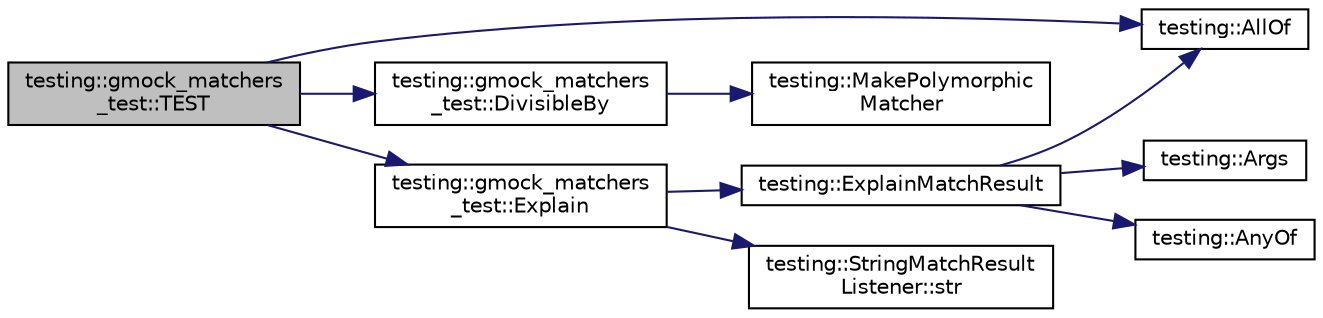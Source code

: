 digraph "testing::gmock_matchers_test::TEST"
{
  edge [fontname="Helvetica",fontsize="10",labelfontname="Helvetica",labelfontsize="10"];
  node [fontname="Helvetica",fontsize="10",shape=record];
  rankdir="LR";
  Node1417 [label="testing::gmock_matchers\l_test::TEST",height=0.2,width=0.4,color="black", fillcolor="grey75", style="filled", fontcolor="black"];
  Node1417 -> Node1418 [color="midnightblue",fontsize="10",style="solid",fontname="Helvetica"];
  Node1418 [label="testing::AllOf",height=0.2,width=0.4,color="black", fillcolor="white", style="filled",URL="$d0/d75/namespacetesting.html#af7618e8606c1cb45738163688944e2b7"];
  Node1417 -> Node1419 [color="midnightblue",fontsize="10",style="solid",fontname="Helvetica"];
  Node1419 [label="testing::gmock_matchers\l_test::DivisibleBy",height=0.2,width=0.4,color="black", fillcolor="white", style="filled",URL="$d5/de1/namespacetesting_1_1gmock__matchers__test.html#ac5b1fd3b6a8141c7e83ef6040ed4630f"];
  Node1419 -> Node1420 [color="midnightblue",fontsize="10",style="solid",fontname="Helvetica"];
  Node1420 [label="testing::MakePolymorphic\lMatcher",height=0.2,width=0.4,color="black", fillcolor="white", style="filled",URL="$d0/d75/namespacetesting.html#a667ca94f190ec2e17ee2fbfdb7d3da04"];
  Node1417 -> Node1421 [color="midnightblue",fontsize="10",style="solid",fontname="Helvetica"];
  Node1421 [label="testing::gmock_matchers\l_test::Explain",height=0.2,width=0.4,color="black", fillcolor="white", style="filled",URL="$d5/de1/namespacetesting_1_1gmock__matchers__test.html#a54e38d7df891801181af4c2acc38c3d5"];
  Node1421 -> Node1422 [color="midnightblue",fontsize="10",style="solid",fontname="Helvetica"];
  Node1422 [label="testing::ExplainMatchResult",height=0.2,width=0.4,color="black", fillcolor="white", style="filled",URL="$d0/d75/namespacetesting.html#a6d5fbd5104dafc63bf705dafbcb5ce18"];
  Node1422 -> Node1423 [color="midnightblue",fontsize="10",style="solid",fontname="Helvetica"];
  Node1423 [label="testing::Args",height=0.2,width=0.4,color="black", fillcolor="white", style="filled",URL="$d0/d75/namespacetesting.html#aaca153f67b689b8b9d5b8c67ecf8cee4"];
  Node1422 -> Node1418 [color="midnightblue",fontsize="10",style="solid",fontname="Helvetica"];
  Node1422 -> Node1424 [color="midnightblue",fontsize="10",style="solid",fontname="Helvetica"];
  Node1424 [label="testing::AnyOf",height=0.2,width=0.4,color="black", fillcolor="white", style="filled",URL="$d0/d75/namespacetesting.html#a81cfefd9f75cdce827d5bc873cf73aac"];
  Node1421 -> Node1425 [color="midnightblue",fontsize="10",style="solid",fontname="Helvetica"];
  Node1425 [label="testing::StringMatchResult\lListener::str",height=0.2,width=0.4,color="black", fillcolor="white", style="filled",URL="$d9/dd6/classtesting_1_1_string_match_result_listener.html#a77e501016fa53b76e7eee1739d25dde9"];
}
